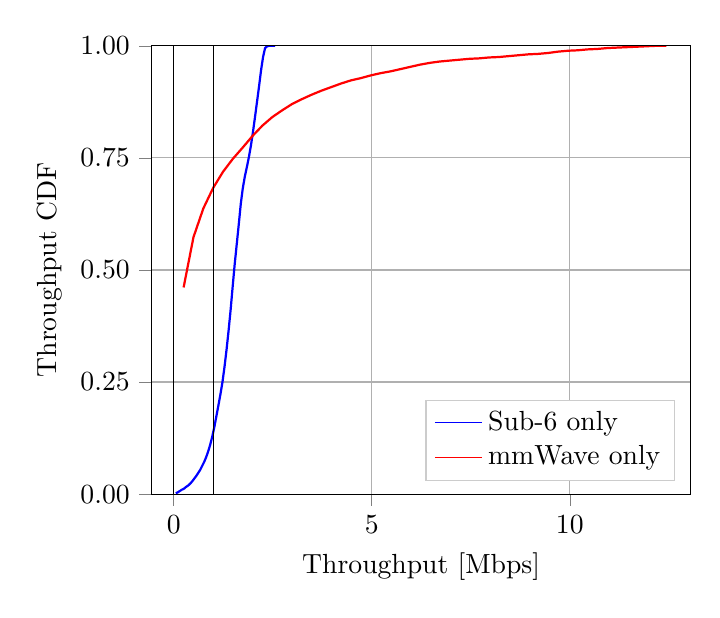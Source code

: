 % This file was created by matplotlib2tikz v0.6.18.
\begin{tikzpicture}

\begin{axis}[
legend cell align={left},
legend entries={{Sub-6 only},{mmWave only}},
legend style={at={(0.97,0.03)}, anchor=south east, draw=white!80.0!black},
tick align=outside,
tick pos=left,
x grid style={white!69.02!black},
xlabel={Throughput [Mbps]},
xmajorgrids,
xmin=-0.567, xmax=13.058,
xtick={-5,0,5,10,15},
xticklabels={$-5$,$0$,$5$,$10$,$15$},
y grid style={white!69.02!black},
ylabel={Throughput CDF},
ymajorgrids,
ymin=0, ymax=1,
ytick={0,0.25,0.5,0.75,1},
yticklabels={$0.00$,$0.25$,$0.50$,$0.75$,$1.00$}
]
\addlegendimage{no markers, blue}
\addlegendimage{no markers, red}
\addplot [thick, blue]
table [row sep=\\]{%
0.052	0.002 \\
0.103	0.004 \\
0.155	0.007 \\
0.206	0.01 \\
0.257	0.012 \\
0.308	0.016 \\
0.36	0.019 \\
0.411	0.023 \\
0.462	0.028 \\
0.513	0.034 \\
0.564	0.04 \\
0.616	0.047 \\
0.667	0.054 \\
0.718	0.063 \\
0.769	0.072 \\
0.821	0.083 \\
0.872	0.096 \\
0.923	0.111 \\
0.974	0.129 \\
1.026	0.15 \\
1.077	0.174 \\
1.128	0.198 \\
1.179	0.223 \\
1.23	0.25 \\
1.282	0.284 \\
1.333	0.322 \\
1.384	0.364 \\
1.435	0.41 \\
1.487	0.462 \\
1.538	0.512 \\
1.589	0.556 \\
1.64	0.6 \\
1.692	0.647 \\
1.743	0.682 \\
1.794	0.708 \\
1.845	0.729 \\
1.896	0.751 \\
1.948	0.777 \\
1.999	0.807 \\
2.05	0.84 \\
2.101	0.874 \\
2.153	0.909 \\
2.204	0.945 \\
2.255	0.975 \\
2.306	0.995 \\
2.358	0.999 \\
2.409	1.0 \\
2.46	1.0 \\
2.511	1.0 \\
2.562	1 \\
};
\addplot [thick, red]
table [row sep=\\]{%
0.249	0.461 \\
0.498	0.573 \\
0.746	0.637 \\
0.995	0.683 \\
1.244	0.719 \\
1.493	0.748 \\
1.741	0.773 \\
1.99	0.799 \\
2.239	0.822 \\
2.488	0.841 \\
2.736	0.856 \\
2.985	0.87 \\
3.234	0.881 \\
3.483	0.891 \\
3.731	0.9 \\
3.98	0.908 \\
4.229	0.916 \\
4.478	0.923 \\
4.727	0.928 \\
4.975	0.934 \\
5.224	0.939 \\
5.473	0.943 \\
5.722	0.948 \\
5.97	0.953 \\
6.219	0.958 \\
6.468	0.962 \\
6.717	0.965 \\
6.965	0.967 \\
7.214	0.969 \\
7.463	0.971 \\
7.712	0.972 \\
7.96	0.974 \\
8.209	0.975 \\
8.458	0.977 \\
8.707	0.979 \\
8.956	0.981 \\
9.204	0.982 \\
9.453	0.984 \\
9.702	0.987 \\
9.951	0.989 \\
10.199	0.99 \\
10.448	0.992 \\
10.697	0.993 \\
10.946	0.995 \\
11.194	0.996 \\
11.443	0.997 \\
11.692	0.998 \\
11.941	0.999 \\
12.189	1.0 \\
12.438	1 \\
};
\path [draw=black, fill opacity=0] (axis cs:0,0)
--(axis cs:0,1);

\path [draw=black, fill opacity=0] (axis cs:1,0)
--(axis cs:1,1);

\path [draw=black, fill opacity=0] (axis cs:-0.567,0)
--(axis cs:13.058,0);

\path [draw=black, fill opacity=0] (axis cs:-0.567,1)
--(axis cs:13.058,1);

\end{axis}

\end{tikzpicture}